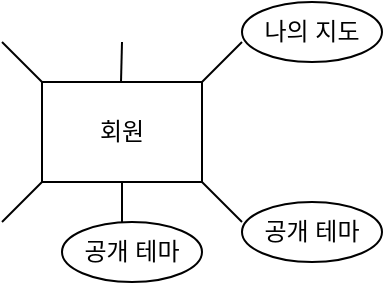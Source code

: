 <mxfile version="14.9.8" type="github">
  <diagram id="9a09a41Avvm3HiaATYl2" name="Page-1">
    <mxGraphModel dx="1038" dy="579" grid="1" gridSize="10" guides="1" tooltips="1" connect="1" arrows="1" fold="1" page="1" pageScale="1" pageWidth="827" pageHeight="1169" math="0" shadow="0">
      <root>
        <mxCell id="0" />
        <mxCell id="1" parent="0" />
        <mxCell id="aDHhY_CjM5yWhrHMz9ZA-10" value="회원" style="rounded=0;whiteSpace=wrap;html=1;" vertex="1" parent="1">
          <mxGeometry x="360" y="220" width="80" height="50" as="geometry" />
        </mxCell>
        <mxCell id="aDHhY_CjM5yWhrHMz9ZA-12" value="" style="endArrow=none;html=1;" edge="1" parent="1">
          <mxGeometry width="50" height="50" relative="1" as="geometry">
            <mxPoint x="340" y="290" as="sourcePoint" />
            <mxPoint x="360" y="270" as="targetPoint" />
          </mxGeometry>
        </mxCell>
        <mxCell id="aDHhY_CjM5yWhrHMz9ZA-13" value="" style="endArrow=none;html=1;" edge="1" parent="1">
          <mxGeometry width="50" height="50" relative="1" as="geometry">
            <mxPoint x="400" y="300" as="sourcePoint" />
            <mxPoint x="400" y="270" as="targetPoint" />
          </mxGeometry>
        </mxCell>
        <mxCell id="aDHhY_CjM5yWhrHMz9ZA-14" value="" style="endArrow=none;html=1;entryX=1;entryY=1;entryDx=0;entryDy=0;" edge="1" parent="1" target="aDHhY_CjM5yWhrHMz9ZA-10">
          <mxGeometry width="50" height="50" relative="1" as="geometry">
            <mxPoint x="460" y="290" as="sourcePoint" />
            <mxPoint x="480" y="290" as="targetPoint" />
          </mxGeometry>
        </mxCell>
        <mxCell id="aDHhY_CjM5yWhrHMz9ZA-15" value="" style="endArrow=none;html=1;" edge="1" parent="1">
          <mxGeometry width="50" height="50" relative="1" as="geometry">
            <mxPoint x="440" y="220" as="sourcePoint" />
            <mxPoint x="460" y="200" as="targetPoint" />
          </mxGeometry>
        </mxCell>
        <mxCell id="aDHhY_CjM5yWhrHMz9ZA-16" value="" style="endArrow=none;html=1;" edge="1" parent="1">
          <mxGeometry width="50" height="50" relative="1" as="geometry">
            <mxPoint x="360" y="220" as="sourcePoint" />
            <mxPoint x="340" y="200" as="targetPoint" />
          </mxGeometry>
        </mxCell>
        <mxCell id="aDHhY_CjM5yWhrHMz9ZA-17" value="" style="endArrow=none;html=1;" edge="1" parent="1">
          <mxGeometry width="50" height="50" relative="1" as="geometry">
            <mxPoint x="399.5" y="220" as="sourcePoint" />
            <mxPoint x="400" y="200" as="targetPoint" />
          </mxGeometry>
        </mxCell>
        <mxCell id="aDHhY_CjM5yWhrHMz9ZA-19" value="나의 지도" style="ellipse;whiteSpace=wrap;html=1;" vertex="1" parent="1">
          <mxGeometry x="460" y="180" width="70" height="30" as="geometry" />
        </mxCell>
        <mxCell id="aDHhY_CjM5yWhrHMz9ZA-20" value="공개 테마" style="ellipse;whiteSpace=wrap;html=1;" vertex="1" parent="1">
          <mxGeometry x="460" y="280" width="70" height="30" as="geometry" />
        </mxCell>
        <mxCell id="aDHhY_CjM5yWhrHMz9ZA-21" value="공개 테마" style="ellipse;whiteSpace=wrap;html=1;" vertex="1" parent="1">
          <mxGeometry x="370" y="290" width="70" height="30" as="geometry" />
        </mxCell>
      </root>
    </mxGraphModel>
  </diagram>
</mxfile>
